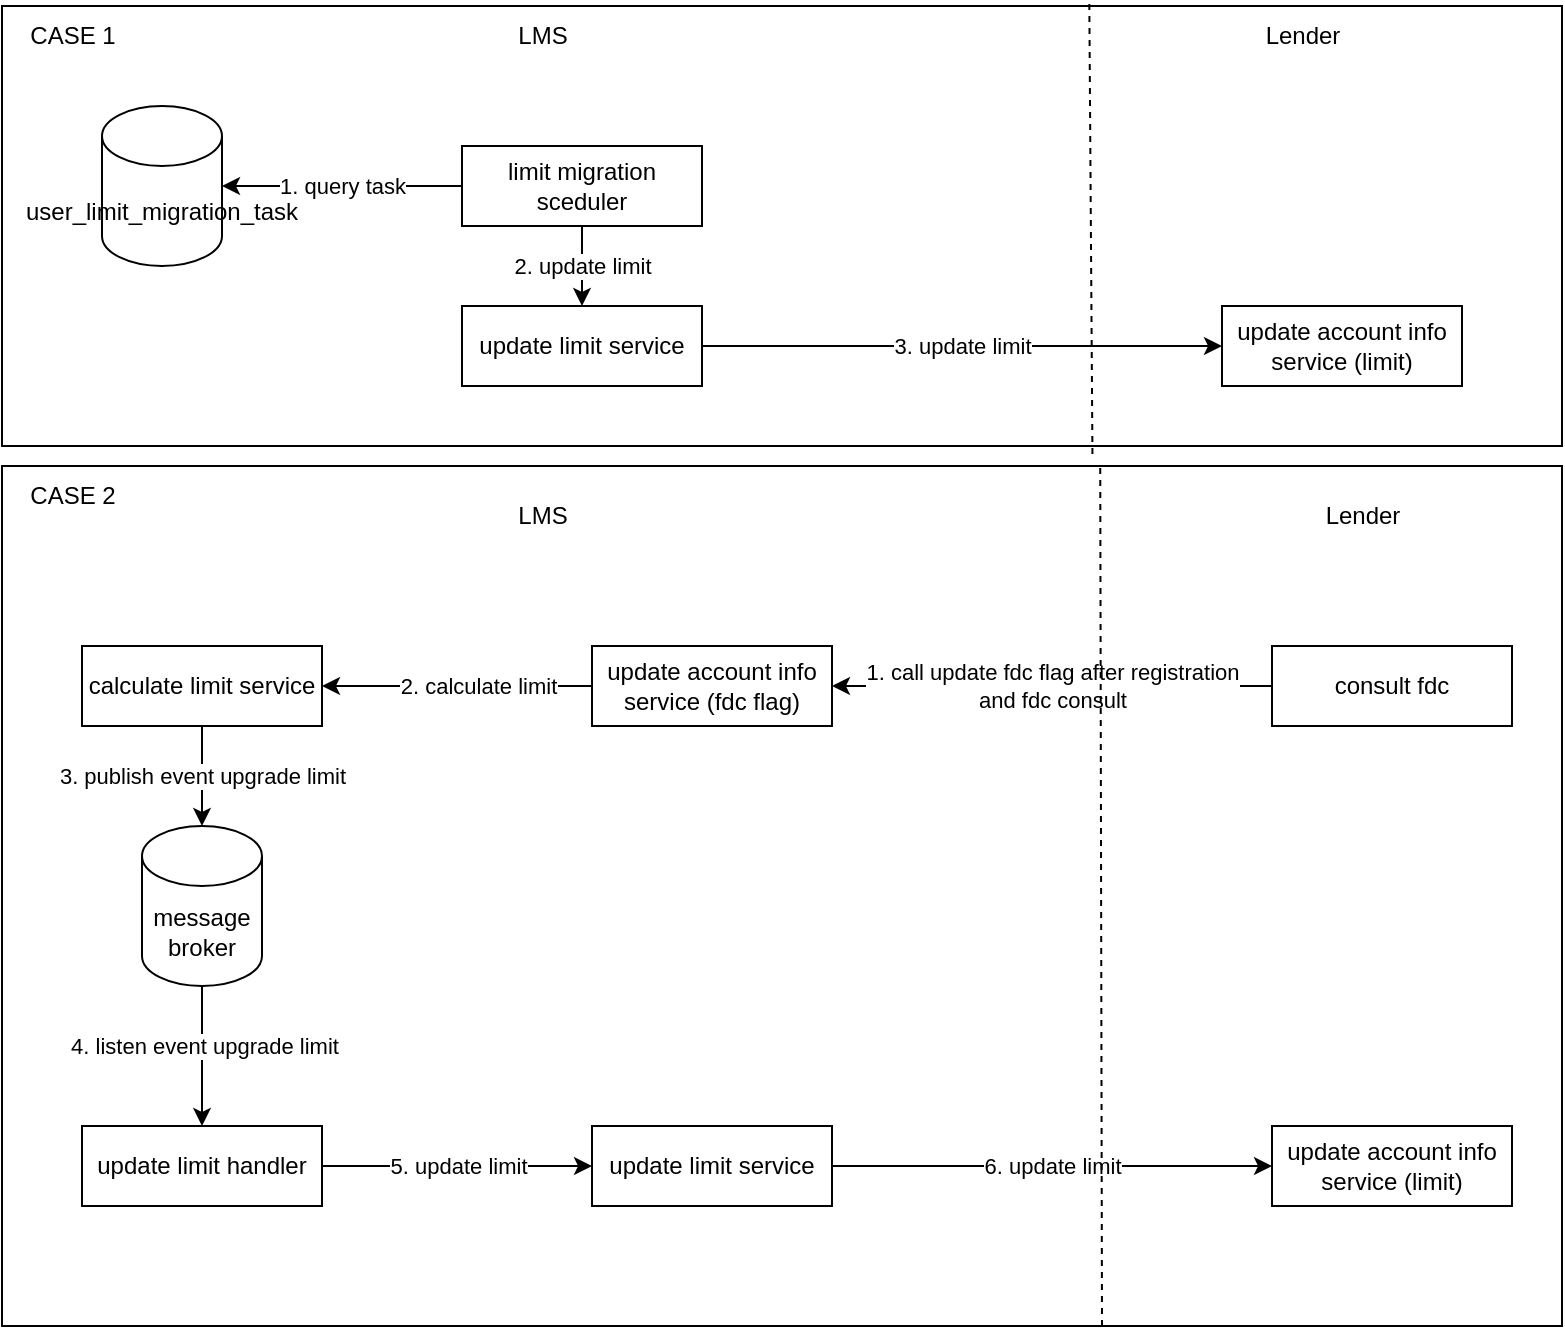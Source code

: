 <mxfile version="21.6.9" type="github">
  <diagram name="increase limit" id="IxJyJ5uiLZX2AOsun7UW">
    <mxGraphModel dx="2284" dy="727" grid="1" gridSize="10" guides="1" tooltips="1" connect="1" arrows="1" fold="1" page="1" pageScale="1" pageWidth="850" pageHeight="1100" math="0" shadow="0">
      <root>
        <mxCell id="0" />
        <mxCell id="1" parent="0" />
        <mxCell id="Cu_4Ha-0ScHcUDtXiqEP-11" value="" style="rounded=0;whiteSpace=wrap;html=1;align=left;" vertex="1" parent="1">
          <mxGeometry x="-330" y="100" width="780" height="220" as="geometry" />
        </mxCell>
        <mxCell id="Cu_4Ha-0ScHcUDtXiqEP-48" value="3. update limit" style="edgeStyle=orthogonalEdgeStyle;rounded=0;orthogonalLoop=1;jettySize=auto;html=1;" edge="1" parent="1" source="Cu_4Ha-0ScHcUDtXiqEP-1" target="Cu_4Ha-0ScHcUDtXiqEP-47">
          <mxGeometry relative="1" as="geometry" />
        </mxCell>
        <mxCell id="Cu_4Ha-0ScHcUDtXiqEP-1" value="update limit service" style="rounded=0;whiteSpace=wrap;html=1;" vertex="1" parent="1">
          <mxGeometry x="-100" y="250" width="120" height="40" as="geometry" />
        </mxCell>
        <mxCell id="Cu_4Ha-0ScHcUDtXiqEP-4" value="1. query task" style="edgeStyle=orthogonalEdgeStyle;rounded=0;orthogonalLoop=1;jettySize=auto;html=1;" edge="1" parent="1" source="Cu_4Ha-0ScHcUDtXiqEP-2" target="Cu_4Ha-0ScHcUDtXiqEP-3">
          <mxGeometry relative="1" as="geometry" />
        </mxCell>
        <mxCell id="Cu_4Ha-0ScHcUDtXiqEP-7" value="2. update limit" style="edgeStyle=orthogonalEdgeStyle;rounded=0;orthogonalLoop=1;jettySize=auto;html=1;" edge="1" parent="1" source="Cu_4Ha-0ScHcUDtXiqEP-2" target="Cu_4Ha-0ScHcUDtXiqEP-1">
          <mxGeometry relative="1" as="geometry" />
        </mxCell>
        <mxCell id="Cu_4Ha-0ScHcUDtXiqEP-2" value="limit migration sceduler" style="rounded=0;whiteSpace=wrap;html=1;" vertex="1" parent="1">
          <mxGeometry x="-100" y="170" width="120" height="40" as="geometry" />
        </mxCell>
        <mxCell id="Cu_4Ha-0ScHcUDtXiqEP-3" value="user_limit_migration_task" style="shape=cylinder3;whiteSpace=wrap;html=1;boundedLbl=1;backgroundOutline=1;size=15;" vertex="1" parent="1">
          <mxGeometry x="-280" y="150" width="60" height="80" as="geometry" />
        </mxCell>
        <mxCell id="Cu_4Ha-0ScHcUDtXiqEP-10" value="LMS" style="text;html=1;align=center;verticalAlign=middle;resizable=0;points=[];autosize=1;strokeColor=none;fillColor=none;" vertex="1" parent="1">
          <mxGeometry x="-85" y="100" width="50" height="30" as="geometry" />
        </mxCell>
        <mxCell id="Cu_4Ha-0ScHcUDtXiqEP-12" value="CASE 1" style="text;html=1;align=center;verticalAlign=middle;resizable=0;points=[];autosize=1;strokeColor=none;fillColor=none;" vertex="1" parent="1">
          <mxGeometry x="-330" y="100" width="70" height="30" as="geometry" />
        </mxCell>
        <mxCell id="Cu_4Ha-0ScHcUDtXiqEP-13" value="" style="rounded=0;whiteSpace=wrap;html=1;align=left;" vertex="1" parent="1">
          <mxGeometry x="-330" y="330" width="780" height="430" as="geometry" />
        </mxCell>
        <mxCell id="Cu_4Ha-0ScHcUDtXiqEP-34" value="3. publish event upgrade limit" style="edgeStyle=orthogonalEdgeStyle;rounded=0;orthogonalLoop=1;jettySize=auto;html=1;" edge="1" parent="1" source="Cu_4Ha-0ScHcUDtXiqEP-14" target="Cu_4Ha-0ScHcUDtXiqEP-33">
          <mxGeometry relative="1" as="geometry" />
        </mxCell>
        <mxCell id="Cu_4Ha-0ScHcUDtXiqEP-14" value="calculate limit service" style="rounded=0;whiteSpace=wrap;html=1;" vertex="1" parent="1">
          <mxGeometry x="-290" y="420" width="120" height="40" as="geometry" />
        </mxCell>
        <mxCell id="Cu_4Ha-0ScHcUDtXiqEP-20" value="CASE 2" style="text;html=1;align=center;verticalAlign=middle;resizable=0;points=[];autosize=1;strokeColor=none;fillColor=none;" vertex="1" parent="1">
          <mxGeometry x="-330" y="330" width="70" height="30" as="geometry" />
        </mxCell>
        <mxCell id="Cu_4Ha-0ScHcUDtXiqEP-21" value="LMS" style="text;html=1;align=center;verticalAlign=middle;resizable=0;points=[];autosize=1;strokeColor=none;fillColor=none;" vertex="1" parent="1">
          <mxGeometry x="-85" y="340" width="50" height="30" as="geometry" />
        </mxCell>
        <mxCell id="Cu_4Ha-0ScHcUDtXiqEP-22" value="Lender" style="text;html=1;align=center;verticalAlign=middle;resizable=0;points=[];autosize=1;strokeColor=none;fillColor=none;" vertex="1" parent="1">
          <mxGeometry x="320" y="340" width="60" height="30" as="geometry" />
        </mxCell>
        <mxCell id="Cu_4Ha-0ScHcUDtXiqEP-25" value="1. call update fdc flag after registration&lt;br&gt;and fdc consult" style="edgeStyle=orthogonalEdgeStyle;rounded=0;orthogonalLoop=1;jettySize=auto;html=1;" edge="1" parent="1" source="Cu_4Ha-0ScHcUDtXiqEP-23" target="Cu_4Ha-0ScHcUDtXiqEP-24">
          <mxGeometry relative="1" as="geometry" />
        </mxCell>
        <mxCell id="Cu_4Ha-0ScHcUDtXiqEP-23" value="consult fdc" style="rounded=0;whiteSpace=wrap;html=1;" vertex="1" parent="1">
          <mxGeometry x="305" y="420" width="120" height="40" as="geometry" />
        </mxCell>
        <mxCell id="Cu_4Ha-0ScHcUDtXiqEP-26" style="edgeStyle=orthogonalEdgeStyle;rounded=0;orthogonalLoop=1;jettySize=auto;html=1;" edge="1" parent="1" source="Cu_4Ha-0ScHcUDtXiqEP-24" target="Cu_4Ha-0ScHcUDtXiqEP-14">
          <mxGeometry relative="1" as="geometry" />
        </mxCell>
        <mxCell id="Cu_4Ha-0ScHcUDtXiqEP-35" value="2. calculate limit" style="edgeLabel;html=1;align=center;verticalAlign=middle;resizable=0;points=[];" vertex="1" connectable="0" parent="Cu_4Ha-0ScHcUDtXiqEP-26">
          <mxGeometry x="-0.158" relative="1" as="geometry">
            <mxPoint as="offset" />
          </mxGeometry>
        </mxCell>
        <mxCell id="Cu_4Ha-0ScHcUDtXiqEP-24" value="update account info service (fdc flag)" style="rounded=0;whiteSpace=wrap;html=1;" vertex="1" parent="1">
          <mxGeometry x="-35" y="420" width="120" height="40" as="geometry" />
        </mxCell>
        <mxCell id="Cu_4Ha-0ScHcUDtXiqEP-37" value="" style="edgeStyle=orthogonalEdgeStyle;rounded=0;orthogonalLoop=1;jettySize=auto;html=1;" edge="1" parent="1" source="Cu_4Ha-0ScHcUDtXiqEP-33" target="Cu_4Ha-0ScHcUDtXiqEP-36">
          <mxGeometry relative="1" as="geometry" />
        </mxCell>
        <mxCell id="Cu_4Ha-0ScHcUDtXiqEP-40" value="4. listen event upgrade limit" style="edgeLabel;html=1;align=center;verticalAlign=middle;resizable=0;points=[];" vertex="1" connectable="0" parent="Cu_4Ha-0ScHcUDtXiqEP-37">
          <mxGeometry x="-0.15" y="1" relative="1" as="geometry">
            <mxPoint as="offset" />
          </mxGeometry>
        </mxCell>
        <mxCell id="Cu_4Ha-0ScHcUDtXiqEP-33" value="message broker" style="shape=cylinder3;whiteSpace=wrap;html=1;boundedLbl=1;backgroundOutline=1;size=15;" vertex="1" parent="1">
          <mxGeometry x="-260" y="510" width="60" height="80" as="geometry" />
        </mxCell>
        <mxCell id="Cu_4Ha-0ScHcUDtXiqEP-39" value="5. update limit" style="edgeStyle=orthogonalEdgeStyle;rounded=0;orthogonalLoop=1;jettySize=auto;html=1;" edge="1" parent="1" source="Cu_4Ha-0ScHcUDtXiqEP-36" target="Cu_4Ha-0ScHcUDtXiqEP-38">
          <mxGeometry relative="1" as="geometry" />
        </mxCell>
        <mxCell id="Cu_4Ha-0ScHcUDtXiqEP-36" value="update limit handler" style="rounded=0;whiteSpace=wrap;html=1;" vertex="1" parent="1">
          <mxGeometry x="-290" y="660" width="120" height="40" as="geometry" />
        </mxCell>
        <mxCell id="Cu_4Ha-0ScHcUDtXiqEP-43" value="6. update limit" style="edgeStyle=orthogonalEdgeStyle;rounded=0;orthogonalLoop=1;jettySize=auto;html=1;" edge="1" parent="1" source="Cu_4Ha-0ScHcUDtXiqEP-38" target="Cu_4Ha-0ScHcUDtXiqEP-44">
          <mxGeometry relative="1" as="geometry">
            <mxPoint x="160" y="680" as="targetPoint" />
          </mxGeometry>
        </mxCell>
        <mxCell id="Cu_4Ha-0ScHcUDtXiqEP-38" value="update limit service" style="rounded=0;whiteSpace=wrap;html=1;" vertex="1" parent="1">
          <mxGeometry x="-35" y="660" width="120" height="40" as="geometry" />
        </mxCell>
        <mxCell id="Cu_4Ha-0ScHcUDtXiqEP-44" value="update account info service (limit)" style="rounded=0;whiteSpace=wrap;html=1;" vertex="1" parent="1">
          <mxGeometry x="305" y="660" width="120" height="40" as="geometry" />
        </mxCell>
        <mxCell id="Cu_4Ha-0ScHcUDtXiqEP-45" value="" style="endArrow=none;dashed=1;html=1;rounded=0;entryX=0.704;entryY=0.002;entryDx=0;entryDy=0;entryPerimeter=0;" edge="1" parent="1" target="Cu_4Ha-0ScHcUDtXiqEP-13">
          <mxGeometry width="50" height="50" relative="1" as="geometry">
            <mxPoint x="220" y="760" as="sourcePoint" />
            <mxPoint x="280" y="400" as="targetPoint" />
          </mxGeometry>
        </mxCell>
        <mxCell id="Cu_4Ha-0ScHcUDtXiqEP-47" value="update account info service (limit)" style="rounded=0;whiteSpace=wrap;html=1;" vertex="1" parent="1">
          <mxGeometry x="280" y="250" width="120" height="40" as="geometry" />
        </mxCell>
        <mxCell id="Cu_4Ha-0ScHcUDtXiqEP-49" value="" style="endArrow=none;dashed=1;html=1;rounded=0;entryX=0.697;entryY=-0.009;entryDx=0;entryDy=0;entryPerimeter=0;exitX=0.699;exitY=1.018;exitDx=0;exitDy=0;exitPerimeter=0;" edge="1" parent="1" source="Cu_4Ha-0ScHcUDtXiqEP-11" target="Cu_4Ha-0ScHcUDtXiqEP-11">
          <mxGeometry width="50" height="50" relative="1" as="geometry">
            <mxPoint x="230" y="770" as="sourcePoint" />
            <mxPoint x="229" y="341" as="targetPoint" />
          </mxGeometry>
        </mxCell>
        <mxCell id="Cu_4Ha-0ScHcUDtXiqEP-50" value="Lender" style="text;html=1;align=center;verticalAlign=middle;resizable=0;points=[];autosize=1;strokeColor=none;fillColor=none;" vertex="1" parent="1">
          <mxGeometry x="290" y="100" width="60" height="30" as="geometry" />
        </mxCell>
      </root>
    </mxGraphModel>
  </diagram>
</mxfile>
